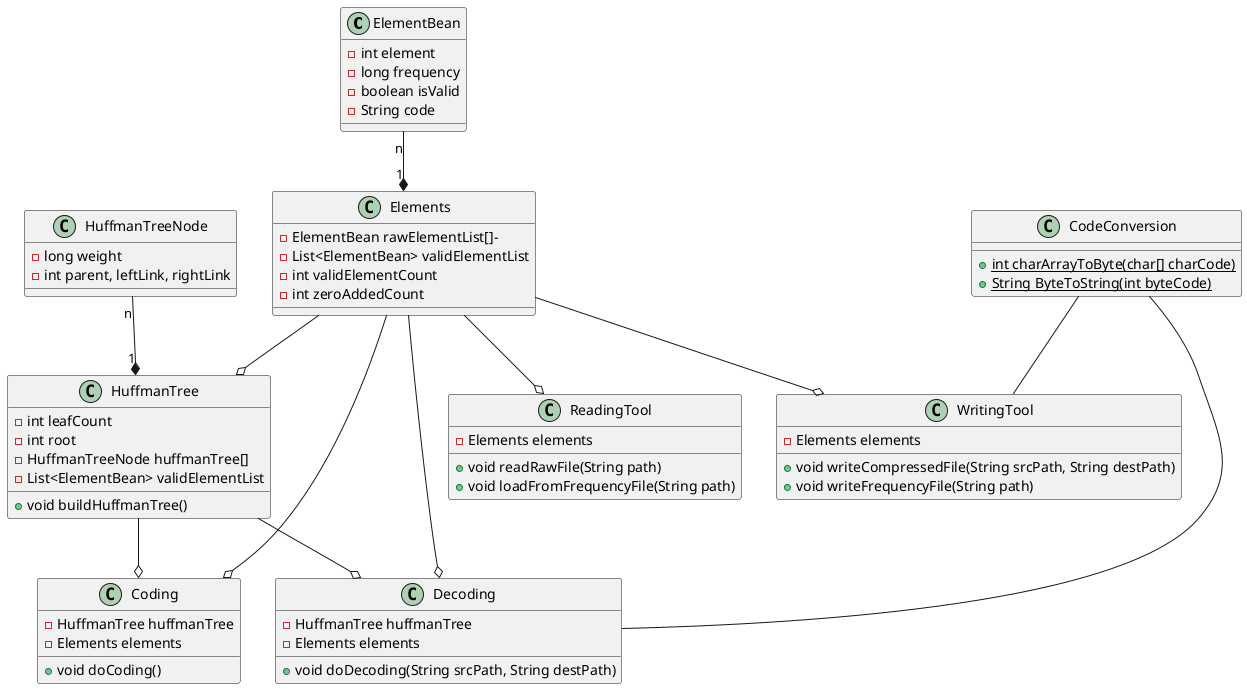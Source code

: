 @startuml
class ElementBean {
    - int element
    - long frequency
    - boolean isValid
    - String code
}

class HuffmanTreeNode {
    - long weight
    - int parent, leftLink, rightLink
}

class Coding {
    - HuffmanTree huffmanTree
    - Elements elements
    + void doCoding()
}

class Decoding {
    - HuffmanTree huffmanTree
    - Elements elements
    + void doDecoding(String srcPath, String destPath)
}

class Elements {
    - ElementBean rawElementList[]-
    - List<ElementBean> validElementList
    - int validElementCount
    - int zeroAddedCount
}

class HuffmanTree {
    - int leafCount
    - int root
    - HuffmanTreeNode huffmanTree[]
    - List<ElementBean> validElementList
    + void buildHuffmanTree()
}

class ReadingTool {
    - Elements elements
    + void readRawFile(String path)
    + void loadFromFrequencyFile(String path)
}

class WritingTool {
    - Elements elements
    + void writeCompressedFile(String srcPath, String destPath)
    + void writeFrequencyFile(String path)
}

class CodeConversion {
    + {static} int charArrayToByte(char[] charCode)
    + {static} String ByteToString(int byteCode)
}

ElementBean "n"--*"1" Elements
HuffmanTreeNode "n"--*"1" HuffmanTree
Elements --o HuffmanTree
Elements --o Coding
HuffmanTree --o Coding
Elements --o Decoding
HuffmanTree --o Decoding
Elements --o ReadingTool
Elements --o WritingTool
CodeConversion -- WritingTool
CodeConversion -- Decoding

@enduml


abstract class AbstractList
abstract AbstractCollection
interface List
interface Collection

List <|-- AbstractList
Collection <|-- AbstractCollection

Collection <|- List
AbstractCollection <|- AbstractList
AbstractList <|-- ArrayList

class ArrayList {
Object[] elementData
size()
}

enum TimeUnit {
DAYS
HOURS
MINUTES
}

